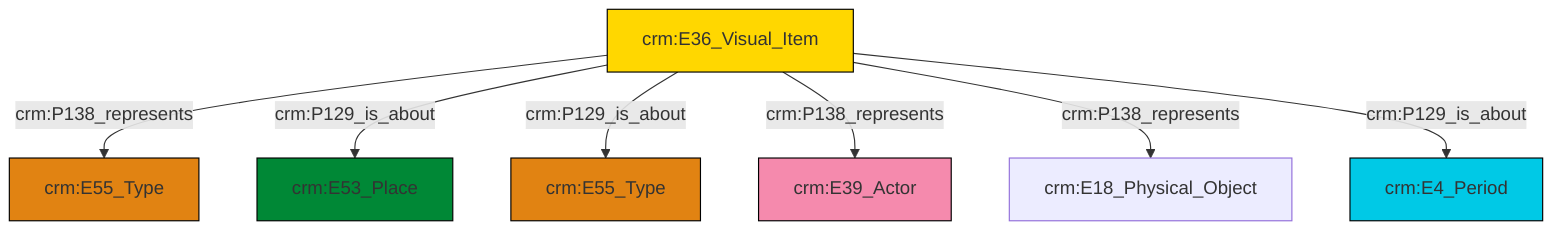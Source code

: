 graph TD
classDef Literal fill:#f2f2f2,stroke:#000000;
classDef CRM_Entity fill:#FFFFFF,stroke:#000000;
classDef Temporal_Entity fill:#00C9E6, stroke:#000000;
classDef Type fill:#E18312, stroke:#000000;
classDef Time-Span fill:#2C9C91, stroke:#000000;
classDef Appellation fill:#FFEB7F, stroke:#000000;
classDef Place fill:#008836, stroke:#000000;
classDef Persistent_Item fill:#B266B2, stroke:#000000;
classDef Conceptual_Object fill:#FFD700, stroke:#000000;
classDef Physical_Thing fill:#D2B48C, stroke:#000000;
classDef Actor fill:#f58aad, stroke:#000000;
classDef PC_Classes fill:#4ce600, stroke:#000000;
classDef Multi fill:#cccccc,stroke:#000000;

2["crm:E36_Visual_Item"]:::Conceptual_Object -->|crm:P138_represents| 0["crm:E55_Type"]:::Type
2["crm:E36_Visual_Item"]:::Conceptual_Object -->|crm:P129_is_about| 3["crm:E53_Place"]:::Place
2["crm:E36_Visual_Item"]:::Conceptual_Object -->|crm:P129_is_about| 7["crm:E55_Type"]:::Type
2["crm:E36_Visual_Item"]:::Conceptual_Object -->|crm:P138_represents| 9["crm:E39_Actor"]:::Actor
2["crm:E36_Visual_Item"]:::Conceptual_Object -->|crm:P138_represents| 10["crm:E18_Physical_Object"]:::Default
2["crm:E36_Visual_Item"]:::Conceptual_Object -->|crm:P129_is_about| 4["crm:E4_Period"]:::Temporal_Entity
